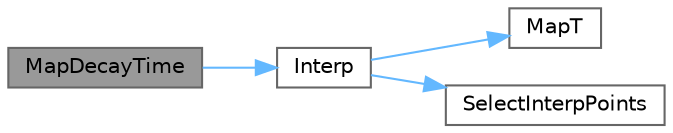 digraph "MapDecayTime"
{
 // INTERACTIVE_SVG=YES
 // LATEX_PDF_SIZE
  bgcolor="transparent";
  edge [fontname=Helvetica,fontsize=10,labelfontname=Helvetica,labelfontsize=10];
  node [fontname=Helvetica,fontsize=10,shape=box,height=0.2,width=0.4];
  rankdir="LR";
  Node1 [id="Node000001",label="MapDecayTime",height=0.2,width=0.4,color="gray40", fillcolor="grey60", style="filled", fontcolor="black",tooltip=" "];
  Node1 -> Node2 [id="edge1_Node000001_Node000002",color="steelblue1",style="solid",tooltip=" "];
  Node2 [id="Node000002",label="Interp",height=0.2,width=0.4,color="grey40", fillcolor="white", style="filled",URL="$d7/dd8/_approximating_function_8h_a5b61be736266623d9b4da9a66be9fa8e.html#a5b61be736266623d9b4da9a66be9fa8e",tooltip=" "];
  Node2 -> Node3 [id="edge2_Node000002_Node000003",color="steelblue1",style="solid",tooltip=" "];
  Node3 [id="Node000003",label="MapT",height=0.2,width=0.4,color="grey40", fillcolor="white", style="filled",URL="$d7/dd8/_approximating_function_8h_adaa033a0d7d5d25b9de906dff963d6d3.html#adaa033a0d7d5d25b9de906dff963d6d3",tooltip=" "];
  Node2 -> Node4 [id="edge3_Node000002_Node000004",color="steelblue1",style="solid",tooltip=" "];
  Node4 [id="Node000004",label="SelectInterpPoints",height=0.2,width=0.4,color="grey40", fillcolor="white", style="filled",URL="$d7/dd8/_approximating_function_8h_ad602af28198426d21f684f254c890fa1.html#ad602af28198426d21f684f254c890fa1",tooltip=" "];
}
